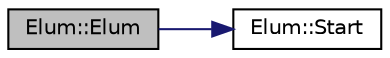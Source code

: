 digraph "Elum::Elum"
{
  edge [fontname="Helvetica",fontsize="10",labelfontname="Helvetica",labelfontsize="10"];
  node [fontname="Helvetica",fontsize="10",shape=record];
  rankdir="LR";
  Node1 [label="Elum::Elum",height=0.2,width=0.4,color="black", fillcolor="grey75", style="filled" fontcolor="black"];
  Node1 -> Node2 [color="midnightblue",fontsize="10",style="solid",fontname="Helvetica"];
  Node2 [label="Elum::Start",height=0.2,width=0.4,color="black", fillcolor="white", style="filled",URL="$classElum.html#ae7ebb7e77a1c60e0abbe9c42bc72edfc"];
}
